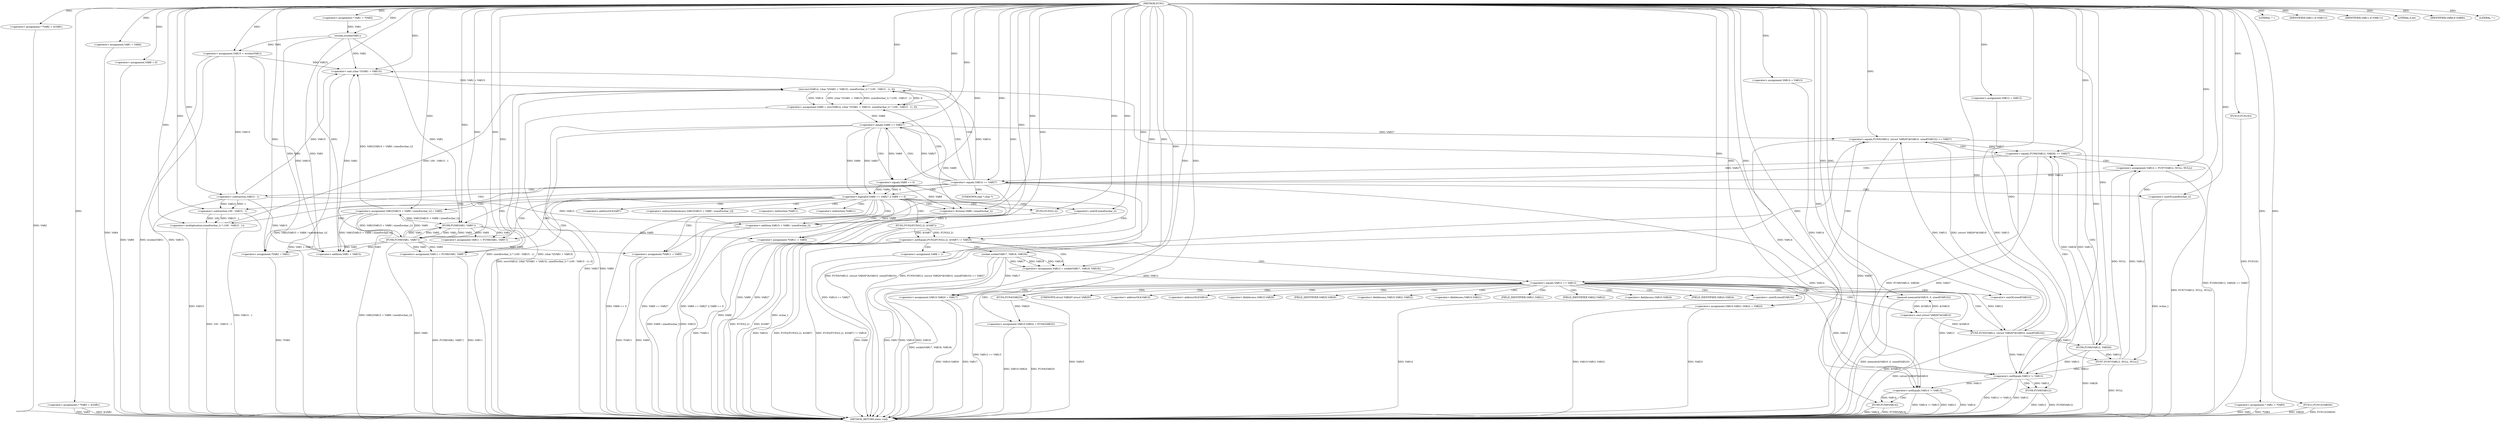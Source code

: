 digraph FUN1 {  
"1000100" [label = "(METHOD,FUN1)" ]
"1000325" [label = "(METHOD_RETURN,static void)" ]
"1000104" [label = "(<operator>.assignment,* *VAR2 = &VAR1)" ]
"1000109" [label = "(<operator>.assignment,* *VAR3 = &VAR1)" ]
"1000113" [label = "(LITERAL,\"\",)" ]
"1000114" [label = "(<operator>.assignment,VAR1 = VAR4)" ]
"1000119" [label = "(<operator>.assignment,* VAR1 = *VAR2)" ]
"1000126" [label = "(<operator>.assignment,VAR8 = 0)" ]
"1000133" [label = "(<operator>.assignment,VAR12 = VAR13)" ]
"1000137" [label = "(<operator>.assignment,VAR14 = VAR13)" ]
"1000141" [label = "(<operator>.assignment,VAR15 = wcslen(VAR1))" ]
"1000143" [label = "(wcslen,wcslen(VAR1))" ]
"1000148" [label = "(<operator>.notEquals,FUN2(FUN3(2,2), &VAR7) != VAR16)" ]
"1000149" [label = "(FUN2,FUN2(FUN3(2,2), &VAR7))" ]
"1000150" [label = "(FUN3,FUN3(2,2))" ]
"1000158" [label = "(<operator>.assignment,VAR8 = 1)" ]
"1000161" [label = "(<operator>.assignment,VAR12 = socket(VAR17, VAR18, VAR19))" ]
"1000163" [label = "(socket,socket(VAR17, VAR18, VAR19))" ]
"1000168" [label = "(<operator>.equals,VAR12 == VAR13)" ]
"1000173" [label = "(memset,memset(&VAR10, 0, sizeof(VAR10)))" ]
"1000177" [label = "(<operator>.sizeOf,sizeof(VAR10))" ]
"1000179" [label = "(<operator>.assignment,VAR10.VAR20 = VAR17)" ]
"1000184" [label = "(<operator>.assignment,VAR10.VAR21.VAR22 = VAR23)" ]
"1000191" [label = "(<operator>.assignment,VAR10.VAR24 = FUN4(VAR25))" ]
"1000195" [label = "(FUN4,FUN4(VAR25))" ]
"1000198" [label = "(<operator>.equals,FUN5(VAR12, (struct VAR26*)&VAR10, sizeof(VAR10)) == VAR27)" ]
"1000199" [label = "(FUN5,FUN5(VAR12, (struct VAR26*)&VAR10, sizeof(VAR10)))" ]
"1000201" [label = "(<operator>.cast,(struct VAR26*)&VAR10)" ]
"1000205" [label = "(<operator>.sizeOf,sizeof(VAR10))" ]
"1000211" [label = "(<operator>.equals,FUN6(VAR12, VAR28) == VAR27)" ]
"1000212" [label = "(FUN6,FUN6(VAR12, VAR28))" ]
"1000218" [label = "(<operator>.assignment,VAR14 = FUN7(VAR12, NULL, NULL))" ]
"1000220" [label = "(FUN7,FUN7(VAR12, NULL, NULL))" ]
"1000225" [label = "(<operator>.equals,VAR14 == VAR27)" ]
"1000230" [label = "(<operator>.assignment,VAR9 = recv(VAR14, (char *)(VAR1 + VAR15), sizeof(wchar_t) * (100 - VAR15 - 1), 0))" ]
"1000232" [label = "(recv,recv(VAR14, (char *)(VAR1 + VAR15), sizeof(wchar_t) * (100 - VAR15 - 1), 0))" ]
"1000234" [label = "(<operator>.cast,(char *)(VAR1 + VAR15))" ]
"1000236" [label = "(<operator>.addition,VAR1 + VAR15)" ]
"1000239" [label = "(<operator>.multiplication,sizeof(wchar_t) * (100 - VAR15 - 1))" ]
"1000240" [label = "(<operator>.sizeOf,sizeof(wchar_t))" ]
"1000242" [label = "(<operator>.subtraction,100 - VAR15 - 1)" ]
"1000244" [label = "(<operator>.subtraction,VAR15 - 1)" ]
"1000249" [label = "(<operator>.logicalOr,VAR9 == VAR27 || VAR9 == 0)" ]
"1000250" [label = "(<operator>.equals,VAR9 == VAR27)" ]
"1000253" [label = "(<operator>.equals,VAR9 == 0)" ]
"1000258" [label = "(<operator>.assignment,VAR1[VAR15 + VAR9 / sizeof(wchar_t)] = VAR5)" ]
"1000261" [label = "(<operator>.addition,VAR15 + VAR9 / sizeof(wchar_t))" ]
"1000263" [label = "(<operator>.division,VAR9 / sizeof(wchar_t))" ]
"1000265" [label = "(<operator>.sizeOf,sizeof(wchar_t))" ]
"1000268" [label = "(<operator>.assignment,VAR11 = FUN8(VAR1, VAR5''))" ]
"1000270" [label = "(FUN8,FUN8(VAR1, VAR5''))" ]
"1000274" [label = "(IDENTIFIER,VAR11,if (VAR11))" ]
"1000276" [label = "(<operator>.assignment,*VAR11 = VAR5)" ]
"1000280" [label = "(<operator>.assignment,VAR11 = FUN8(VAR1, VAR5''))" ]
"1000282" [label = "(FUN8,FUN8(VAR1, VAR5''))" ]
"1000286" [label = "(IDENTIFIER,VAR11,if (VAR11))" ]
"1000288" [label = "(<operator>.assignment,*VAR11 = VAR5)" ]
"1000292" [label = "(LITERAL,0,do)" ]
"1000294" [label = "(<operator>.notEquals,VAR12 != VAR13)" ]
"1000298" [label = "(FUN9,FUN9(VAR12))" ]
"1000301" [label = "(<operator>.notEquals,VAR14 != VAR13)" ]
"1000305" [label = "(FUN9,FUN9(VAR14))" ]
"1000308" [label = "(IDENTIFIER,VAR8,if (VAR8))" ]
"1000310" [label = "(FUN10,FUN10())" ]
"1000311" [label = "(<operator>.assignment,*VAR2 = VAR1)" ]
"1000317" [label = "(<operator>.assignment,* VAR1 = *VAR3)" ]
"1000322" [label = "(LITERAL,\"\",)" ]
"1000323" [label = "(FUN12,FUN12(VAR29))" ]
"1000153" [label = "(<operator>.addressOf,&VAR7)" ]
"1000174" [label = "(<operator>.addressOf,&VAR10)" ]
"1000180" [label = "(<operator>.fieldAccess,VAR10.VAR20)" ]
"1000182" [label = "(FIELD_IDENTIFIER,VAR20,VAR20)" ]
"1000185" [label = "(<operator>.fieldAccess,VAR10.VAR21.VAR22)" ]
"1000186" [label = "(<operator>.fieldAccess,VAR10.VAR21)" ]
"1000188" [label = "(FIELD_IDENTIFIER,VAR21,VAR21)" ]
"1000189" [label = "(FIELD_IDENTIFIER,VAR22,VAR22)" ]
"1000192" [label = "(<operator>.fieldAccess,VAR10.VAR24)" ]
"1000194" [label = "(FIELD_IDENTIFIER,VAR24,VAR24)" ]
"1000202" [label = "(UNKNOWN,struct VAR26*,struct VAR26*)" ]
"1000203" [label = "(<operator>.addressOf,&VAR10)" ]
"1000235" [label = "(UNKNOWN,char *,char *)" ]
"1000259" [label = "(<operator>.indirectIndexAccess,VAR1[VAR15 + VAR9 / sizeof(wchar_t)])" ]
"1000277" [label = "(<operator>.indirection,*VAR11)" ]
"1000289" [label = "(<operator>.indirection,*VAR11)" ]
  "1000184" -> "1000325"  [ label = "DDG: VAR10.VAR21.VAR22"] 
  "1000301" -> "1000325"  [ label = "DDG: VAR14 != VAR13"] 
  "1000301" -> "1000325"  [ label = "DDG: VAR14"] 
  "1000258" -> "1000325"  [ label = "DDG: VAR1[VAR15 + VAR9 / sizeof(wchar_t)]"] 
  "1000158" -> "1000325"  [ label = "DDG: VAR8"] 
  "1000310" -> "1000325"  [ label = "DDG: FUN10()"] 
  "1000168" -> "1000325"  [ label = "DDG: VAR12 == VAR13"] 
  "1000163" -> "1000325"  [ label = "DDG: VAR17"] 
  "1000298" -> "1000325"  [ label = "DDG: FUN9(VAR12)"] 
  "1000288" -> "1000325"  [ label = "DDG: VAR5"] 
  "1000311" -> "1000325"  [ label = "DDG: *VAR2"] 
  "1000141" -> "1000325"  [ label = "DDG: VAR15"] 
  "1000225" -> "1000325"  [ label = "DDG: VAR14 == VAR27"] 
  "1000250" -> "1000325"  [ label = "DDG: VAR9"] 
  "1000199" -> "1000325"  [ label = "DDG: (struct VAR26*)&VAR10"] 
  "1000225" -> "1000325"  [ label = "DDG: VAR27"] 
  "1000220" -> "1000325"  [ label = "DDG: NULL"] 
  "1000280" -> "1000325"  [ label = "DDG: FUN8(VAR1, VAR5'')"] 
  "1000282" -> "1000325"  [ label = "DDG: VAR5"] 
  "1000294" -> "1000325"  [ label = "DDG: VAR12 != VAR13"] 
  "1000234" -> "1000325"  [ label = "DDG: VAR1 + VAR15"] 
  "1000232" -> "1000325"  [ label = "DDG: sizeof(wchar_t) * (100 - VAR15 - 1)"] 
  "1000249" -> "1000325"  [ label = "DDG: VAR9 == 0"] 
  "1000184" -> "1000325"  [ label = "DDG: VAR23"] 
  "1000317" -> "1000325"  [ label = "DDG: VAR1"] 
  "1000301" -> "1000325"  [ label = "DDG: VAR13"] 
  "1000104" -> "1000325"  [ label = "DDG: VAR2"] 
  "1000298" -> "1000325"  [ label = "DDG: VAR12"] 
  "1000212" -> "1000325"  [ label = "DDG: VAR28"] 
  "1000253" -> "1000325"  [ label = "DDG: VAR9"] 
  "1000317" -> "1000325"  [ label = "DDG: *VAR3"] 
  "1000305" -> "1000325"  [ label = "DDG: FUN9(VAR14)"] 
  "1000205" -> "1000325"  [ label = "DDG: VAR10"] 
  "1000163" -> "1000325"  [ label = "DDG: VAR19"] 
  "1000191" -> "1000325"  [ label = "DDG: FUN4(VAR25)"] 
  "1000250" -> "1000325"  [ label = "DDG: VAR27"] 
  "1000148" -> "1000325"  [ label = "DDG: VAR16"] 
  "1000288" -> "1000325"  [ label = "DDG: *VAR11"] 
  "1000261" -> "1000325"  [ label = "DDG: VAR9 / sizeof(wchar_t)"] 
  "1000179" -> "1000325"  [ label = "DDG: VAR10.VAR20"] 
  "1000263" -> "1000325"  [ label = "DDG: VAR9"] 
  "1000201" -> "1000325"  [ label = "DDG: &VAR10"] 
  "1000148" -> "1000325"  [ label = "DDG: FUN2(FUN3(2,2), &VAR7)"] 
  "1000148" -> "1000325"  [ label = "DDG: FUN2(FUN3(2,2), &VAR7) != VAR16"] 
  "1000305" -> "1000325"  [ label = "DDG: VAR14"] 
  "1000198" -> "1000325"  [ label = "DDG: VAR27"] 
  "1000126" -> "1000325"  [ label = "DDG: VAR8"] 
  "1000265" -> "1000325"  [ label = "DDG: wchar_t"] 
  "1000149" -> "1000325"  [ label = "DDG: &VAR7"] 
  "1000211" -> "1000325"  [ label = "DDG: FUN6(VAR12, VAR28)"] 
  "1000261" -> "1000325"  [ label = "DDG: VAR15"] 
  "1000294" -> "1000325"  [ label = "DDG: VAR12"] 
  "1000198" -> "1000325"  [ label = "DDG: FUN5(VAR12, (struct VAR26*)&VAR10, sizeof(VAR10))"] 
  "1000323" -> "1000325"  [ label = "DDG: VAR29"] 
  "1000230" -> "1000325"  [ label = "DDG: recv(VAR14, (char *)(VAR1 + VAR15), sizeof(wchar_t) * (100 - VAR15 - 1), 0)"] 
  "1000211" -> "1000325"  [ label = "DDG: FUN6(VAR12, VAR28) == VAR27"] 
  "1000280" -> "1000325"  [ label = "DDG: VAR11"] 
  "1000109" -> "1000325"  [ label = "DDG: VAR3"] 
  "1000173" -> "1000325"  [ label = "DDG: memset(&VAR10, 0, sizeof(VAR10))"] 
  "1000232" -> "1000325"  [ label = "DDG: (char *)(VAR1 + VAR15)"] 
  "1000276" -> "1000325"  [ label = "DDG: *VAR11"] 
  "1000239" -> "1000325"  [ label = "DDG: 100 - VAR15 - 1"] 
  "1000218" -> "1000325"  [ label = "DDG: FUN7(VAR12, NULL, NULL)"] 
  "1000141" -> "1000325"  [ label = "DDG: wcslen(VAR1)"] 
  "1000211" -> "1000325"  [ label = "DDG: VAR27"] 
  "1000323" -> "1000325"  [ label = "DDG: FUN12(VAR29)"] 
  "1000242" -> "1000325"  [ label = "DDG: VAR15 - 1"] 
  "1000149" -> "1000325"  [ label = "DDG: FUN3(2,2)"] 
  "1000249" -> "1000325"  [ label = "DDG: VAR9 == VAR27"] 
  "1000244" -> "1000325"  [ label = "DDG: VAR15"] 
  "1000161" -> "1000325"  [ label = "DDG: socket(VAR17, VAR18, VAR19)"] 
  "1000195" -> "1000325"  [ label = "DDG: VAR25"] 
  "1000240" -> "1000325"  [ label = "DDG: wchar_t"] 
  "1000114" -> "1000325"  [ label = "DDG: VAR4"] 
  "1000179" -> "1000325"  [ label = "DDG: VAR17"] 
  "1000191" -> "1000325"  [ label = "DDG: VAR10.VAR24"] 
  "1000109" -> "1000325"  [ label = "DDG: &VAR1"] 
  "1000249" -> "1000325"  [ label = "DDG: VAR9 == VAR27 || VAR9 == 0"] 
  "1000198" -> "1000325"  [ label = "DDG: FUN5(VAR12, (struct VAR26*)&VAR10, sizeof(VAR10)) == VAR27"] 
  "1000163" -> "1000325"  [ label = "DDG: VAR18"] 
  "1000100" -> "1000104"  [ label = "DDG: "] 
  "1000100" -> "1000109"  [ label = "DDG: "] 
  "1000100" -> "1000113"  [ label = "DDG: "] 
  "1000100" -> "1000114"  [ label = "DDG: "] 
  "1000100" -> "1000119"  [ label = "DDG: "] 
  "1000100" -> "1000126"  [ label = "DDG: "] 
  "1000100" -> "1000133"  [ label = "DDG: "] 
  "1000100" -> "1000137"  [ label = "DDG: "] 
  "1000143" -> "1000141"  [ label = "DDG: VAR1"] 
  "1000100" -> "1000141"  [ label = "DDG: "] 
  "1000119" -> "1000143"  [ label = "DDG: VAR1"] 
  "1000100" -> "1000143"  [ label = "DDG: "] 
  "1000149" -> "1000148"  [ label = "DDG: FUN3(2,2)"] 
  "1000149" -> "1000148"  [ label = "DDG: &VAR7"] 
  "1000150" -> "1000149"  [ label = "DDG: 2"] 
  "1000100" -> "1000150"  [ label = "DDG: "] 
  "1000100" -> "1000148"  [ label = "DDG: "] 
  "1000100" -> "1000158"  [ label = "DDG: "] 
  "1000163" -> "1000161"  [ label = "DDG: VAR17"] 
  "1000163" -> "1000161"  [ label = "DDG: VAR18"] 
  "1000163" -> "1000161"  [ label = "DDG: VAR19"] 
  "1000100" -> "1000161"  [ label = "DDG: "] 
  "1000100" -> "1000163"  [ label = "DDG: "] 
  "1000161" -> "1000168"  [ label = "DDG: VAR12"] 
  "1000100" -> "1000168"  [ label = "DDG: "] 
  "1000201" -> "1000173"  [ label = "DDG: &VAR10"] 
  "1000100" -> "1000173"  [ label = "DDG: "] 
  "1000100" -> "1000177"  [ label = "DDG: "] 
  "1000163" -> "1000179"  [ label = "DDG: VAR17"] 
  "1000100" -> "1000179"  [ label = "DDG: "] 
  "1000100" -> "1000184"  [ label = "DDG: "] 
  "1000195" -> "1000191"  [ label = "DDG: VAR25"] 
  "1000100" -> "1000195"  [ label = "DDG: "] 
  "1000199" -> "1000198"  [ label = "DDG: VAR12"] 
  "1000199" -> "1000198"  [ label = "DDG: (struct VAR26*)&VAR10"] 
  "1000168" -> "1000199"  [ label = "DDG: VAR12"] 
  "1000100" -> "1000199"  [ label = "DDG: "] 
  "1000201" -> "1000199"  [ label = "DDG: &VAR10"] 
  "1000173" -> "1000201"  [ label = "DDG: &VAR10"] 
  "1000100" -> "1000205"  [ label = "DDG: "] 
  "1000250" -> "1000198"  [ label = "DDG: VAR27"] 
  "1000100" -> "1000198"  [ label = "DDG: "] 
  "1000212" -> "1000211"  [ label = "DDG: VAR12"] 
  "1000212" -> "1000211"  [ label = "DDG: VAR28"] 
  "1000199" -> "1000212"  [ label = "DDG: VAR12"] 
  "1000100" -> "1000212"  [ label = "DDG: "] 
  "1000198" -> "1000211"  [ label = "DDG: VAR27"] 
  "1000100" -> "1000211"  [ label = "DDG: "] 
  "1000220" -> "1000218"  [ label = "DDG: VAR12"] 
  "1000220" -> "1000218"  [ label = "DDG: NULL"] 
  "1000100" -> "1000218"  [ label = "DDG: "] 
  "1000212" -> "1000220"  [ label = "DDG: VAR12"] 
  "1000100" -> "1000220"  [ label = "DDG: "] 
  "1000218" -> "1000225"  [ label = "DDG: VAR14"] 
  "1000100" -> "1000225"  [ label = "DDG: "] 
  "1000211" -> "1000225"  [ label = "DDG: VAR27"] 
  "1000232" -> "1000230"  [ label = "DDG: VAR14"] 
  "1000232" -> "1000230"  [ label = "DDG: (char *)(VAR1 + VAR15)"] 
  "1000232" -> "1000230"  [ label = "DDG: sizeof(wchar_t) * (100 - VAR15 - 1)"] 
  "1000232" -> "1000230"  [ label = "DDG: 0"] 
  "1000100" -> "1000230"  [ label = "DDG: "] 
  "1000225" -> "1000232"  [ label = "DDG: VAR14"] 
  "1000100" -> "1000232"  [ label = "DDG: "] 
  "1000234" -> "1000232"  [ label = "DDG: VAR1 + VAR15"] 
  "1000258" -> "1000234"  [ label = "DDG: VAR1[VAR15 + VAR9 / sizeof(wchar_t)]"] 
  "1000143" -> "1000234"  [ label = "DDG: VAR1"] 
  "1000282" -> "1000234"  [ label = "DDG: VAR1"] 
  "1000100" -> "1000234"  [ label = "DDG: "] 
  "1000141" -> "1000234"  [ label = "DDG: VAR15"] 
  "1000244" -> "1000234"  [ label = "DDG: VAR15"] 
  "1000258" -> "1000236"  [ label = "DDG: VAR1[VAR15 + VAR9 / sizeof(wchar_t)]"] 
  "1000143" -> "1000236"  [ label = "DDG: VAR1"] 
  "1000282" -> "1000236"  [ label = "DDG: VAR1"] 
  "1000100" -> "1000236"  [ label = "DDG: "] 
  "1000141" -> "1000236"  [ label = "DDG: VAR15"] 
  "1000244" -> "1000236"  [ label = "DDG: VAR15"] 
  "1000239" -> "1000232"  [ label = "DDG: 100 - VAR15 - 1"] 
  "1000100" -> "1000239"  [ label = "DDG: "] 
  "1000100" -> "1000240"  [ label = "DDG: "] 
  "1000242" -> "1000239"  [ label = "DDG: 100"] 
  "1000242" -> "1000239"  [ label = "DDG: VAR15 - 1"] 
  "1000100" -> "1000242"  [ label = "DDG: "] 
  "1000244" -> "1000242"  [ label = "DDG: VAR15"] 
  "1000244" -> "1000242"  [ label = "DDG: 1"] 
  "1000100" -> "1000244"  [ label = "DDG: "] 
  "1000141" -> "1000244"  [ label = "DDG: VAR15"] 
  "1000250" -> "1000249"  [ label = "DDG: VAR9"] 
  "1000250" -> "1000249"  [ label = "DDG: VAR27"] 
  "1000230" -> "1000250"  [ label = "DDG: VAR9"] 
  "1000100" -> "1000250"  [ label = "DDG: "] 
  "1000225" -> "1000250"  [ label = "DDG: VAR27"] 
  "1000253" -> "1000249"  [ label = "DDG: VAR9"] 
  "1000253" -> "1000249"  [ label = "DDG: 0"] 
  "1000250" -> "1000253"  [ label = "DDG: VAR9"] 
  "1000100" -> "1000253"  [ label = "DDG: "] 
  "1000282" -> "1000258"  [ label = "DDG: VAR5"] 
  "1000100" -> "1000258"  [ label = "DDG: "] 
  "1000244" -> "1000261"  [ label = "DDG: VAR15"] 
  "1000100" -> "1000261"  [ label = "DDG: "] 
  "1000263" -> "1000261"  [ label = "DDG: VAR9"] 
  "1000250" -> "1000263"  [ label = "DDG: VAR9"] 
  "1000253" -> "1000263"  [ label = "DDG: VAR9"] 
  "1000100" -> "1000263"  [ label = "DDG: "] 
  "1000100" -> "1000265"  [ label = "DDG: "] 
  "1000270" -> "1000268"  [ label = "DDG: VAR1"] 
  "1000270" -> "1000268"  [ label = "DDG: VAR5"] 
  "1000100" -> "1000268"  [ label = "DDG: "] 
  "1000258" -> "1000270"  [ label = "DDG: VAR1[VAR15 + VAR9 / sizeof(wchar_t)]"] 
  "1000100" -> "1000270"  [ label = "DDG: "] 
  "1000143" -> "1000270"  [ label = "DDG: VAR1"] 
  "1000282" -> "1000270"  [ label = "DDG: VAR1"] 
  "1000282" -> "1000270"  [ label = "DDG: VAR5"] 
  "1000100" -> "1000274"  [ label = "DDG: "] 
  "1000270" -> "1000276"  [ label = "DDG: VAR5"] 
  "1000100" -> "1000276"  [ label = "DDG: "] 
  "1000282" -> "1000280"  [ label = "DDG: VAR1"] 
  "1000282" -> "1000280"  [ label = "DDG: VAR5"] 
  "1000100" -> "1000280"  [ label = "DDG: "] 
  "1000258" -> "1000282"  [ label = "DDG: VAR1[VAR15 + VAR9 / sizeof(wchar_t)]"] 
  "1000270" -> "1000282"  [ label = "DDG: VAR1"] 
  "1000100" -> "1000282"  [ label = "DDG: "] 
  "1000270" -> "1000282"  [ label = "DDG: VAR5"] 
  "1000100" -> "1000286"  [ label = "DDG: "] 
  "1000282" -> "1000288"  [ label = "DDG: VAR5"] 
  "1000100" -> "1000288"  [ label = "DDG: "] 
  "1000100" -> "1000292"  [ label = "DDG: "] 
  "1000220" -> "1000294"  [ label = "DDG: VAR12"] 
  "1000168" -> "1000294"  [ label = "DDG: VAR12"] 
  "1000199" -> "1000294"  [ label = "DDG: VAR12"] 
  "1000133" -> "1000294"  [ label = "DDG: VAR12"] 
  "1000212" -> "1000294"  [ label = "DDG: VAR12"] 
  "1000100" -> "1000294"  [ label = "DDG: "] 
  "1000168" -> "1000294"  [ label = "DDG: VAR13"] 
  "1000294" -> "1000298"  [ label = "DDG: VAR12"] 
  "1000100" -> "1000298"  [ label = "DDG: "] 
  "1000232" -> "1000301"  [ label = "DDG: VAR14"] 
  "1000225" -> "1000301"  [ label = "DDG: VAR14"] 
  "1000137" -> "1000301"  [ label = "DDG: VAR14"] 
  "1000100" -> "1000301"  [ label = "DDG: "] 
  "1000294" -> "1000301"  [ label = "DDG: VAR13"] 
  "1000301" -> "1000305"  [ label = "DDG: VAR14"] 
  "1000100" -> "1000305"  [ label = "DDG: "] 
  "1000100" -> "1000308"  [ label = "DDG: "] 
  "1000100" -> "1000310"  [ label = "DDG: "] 
  "1000258" -> "1000311"  [ label = "DDG: VAR1[VAR15 + VAR9 / sizeof(wchar_t)]"] 
  "1000143" -> "1000311"  [ label = "DDG: VAR1"] 
  "1000282" -> "1000311"  [ label = "DDG: VAR1"] 
  "1000100" -> "1000311"  [ label = "DDG: "] 
  "1000100" -> "1000317"  [ label = "DDG: "] 
  "1000100" -> "1000322"  [ label = "DDG: "] 
  "1000100" -> "1000323"  [ label = "DDG: "] 
  "1000148" -> "1000161"  [ label = "CDG: "] 
  "1000148" -> "1000163"  [ label = "CDG: "] 
  "1000148" -> "1000168"  [ label = "CDG: "] 
  "1000148" -> "1000158"  [ label = "CDG: "] 
  "1000168" -> "1000174"  [ label = "CDG: "] 
  "1000168" -> "1000191"  [ label = "CDG: "] 
  "1000168" -> "1000199"  [ label = "CDG: "] 
  "1000168" -> "1000182"  [ label = "CDG: "] 
  "1000168" -> "1000180"  [ label = "CDG: "] 
  "1000168" -> "1000188"  [ label = "CDG: "] 
  "1000168" -> "1000201"  [ label = "CDG: "] 
  "1000168" -> "1000179"  [ label = "CDG: "] 
  "1000168" -> "1000194"  [ label = "CDG: "] 
  "1000168" -> "1000192"  [ label = "CDG: "] 
  "1000168" -> "1000198"  [ label = "CDG: "] 
  "1000168" -> "1000185"  [ label = "CDG: "] 
  "1000168" -> "1000195"  [ label = "CDG: "] 
  "1000168" -> "1000186"  [ label = "CDG: "] 
  "1000168" -> "1000189"  [ label = "CDG: "] 
  "1000168" -> "1000203"  [ label = "CDG: "] 
  "1000168" -> "1000205"  [ label = "CDG: "] 
  "1000168" -> "1000173"  [ label = "CDG: "] 
  "1000168" -> "1000202"  [ label = "CDG: "] 
  "1000168" -> "1000184"  [ label = "CDG: "] 
  "1000168" -> "1000177"  [ label = "CDG: "] 
  "1000198" -> "1000211"  [ label = "CDG: "] 
  "1000198" -> "1000212"  [ label = "CDG: "] 
  "1000211" -> "1000220"  [ label = "CDG: "] 
  "1000211" -> "1000225"  [ label = "CDG: "] 
  "1000211" -> "1000218"  [ label = "CDG: "] 
  "1000225" -> "1000244"  [ label = "CDG: "] 
  "1000225" -> "1000236"  [ label = "CDG: "] 
  "1000225" -> "1000242"  [ label = "CDG: "] 
  "1000225" -> "1000235"  [ label = "CDG: "] 
  "1000225" -> "1000250"  [ label = "CDG: "] 
  "1000225" -> "1000240"  [ label = "CDG: "] 
  "1000225" -> "1000232"  [ label = "CDG: "] 
  "1000225" -> "1000239"  [ label = "CDG: "] 
  "1000225" -> "1000230"  [ label = "CDG: "] 
  "1000225" -> "1000234"  [ label = "CDG: "] 
  "1000225" -> "1000249"  [ label = "CDG: "] 
  "1000249" -> "1000258"  [ label = "CDG: "] 
  "1000249" -> "1000268"  [ label = "CDG: "] 
  "1000249" -> "1000259"  [ label = "CDG: "] 
  "1000249" -> "1000282"  [ label = "CDG: "] 
  "1000249" -> "1000261"  [ label = "CDG: "] 
  "1000249" -> "1000270"  [ label = "CDG: "] 
  "1000249" -> "1000265"  [ label = "CDG: "] 
  "1000249" -> "1000263"  [ label = "CDG: "] 
  "1000249" -> "1000280"  [ label = "CDG: "] 
  "1000249" -> "1000276"  [ label = "CDG: "] 
  "1000249" -> "1000277"  [ label = "CDG: "] 
  "1000249" -> "1000150"  [ label = "CDG: "] 
  "1000249" -> "1000148"  [ label = "CDG: "] 
  "1000249" -> "1000149"  [ label = "CDG: "] 
  "1000249" -> "1000153"  [ label = "CDG: "] 
  "1000249" -> "1000289"  [ label = "CDG: "] 
  "1000249" -> "1000288"  [ label = "CDG: "] 
  "1000250" -> "1000253"  [ label = "CDG: "] 
  "1000294" -> "1000298"  [ label = "CDG: "] 
  "1000301" -> "1000305"  [ label = "CDG: "] 
}
